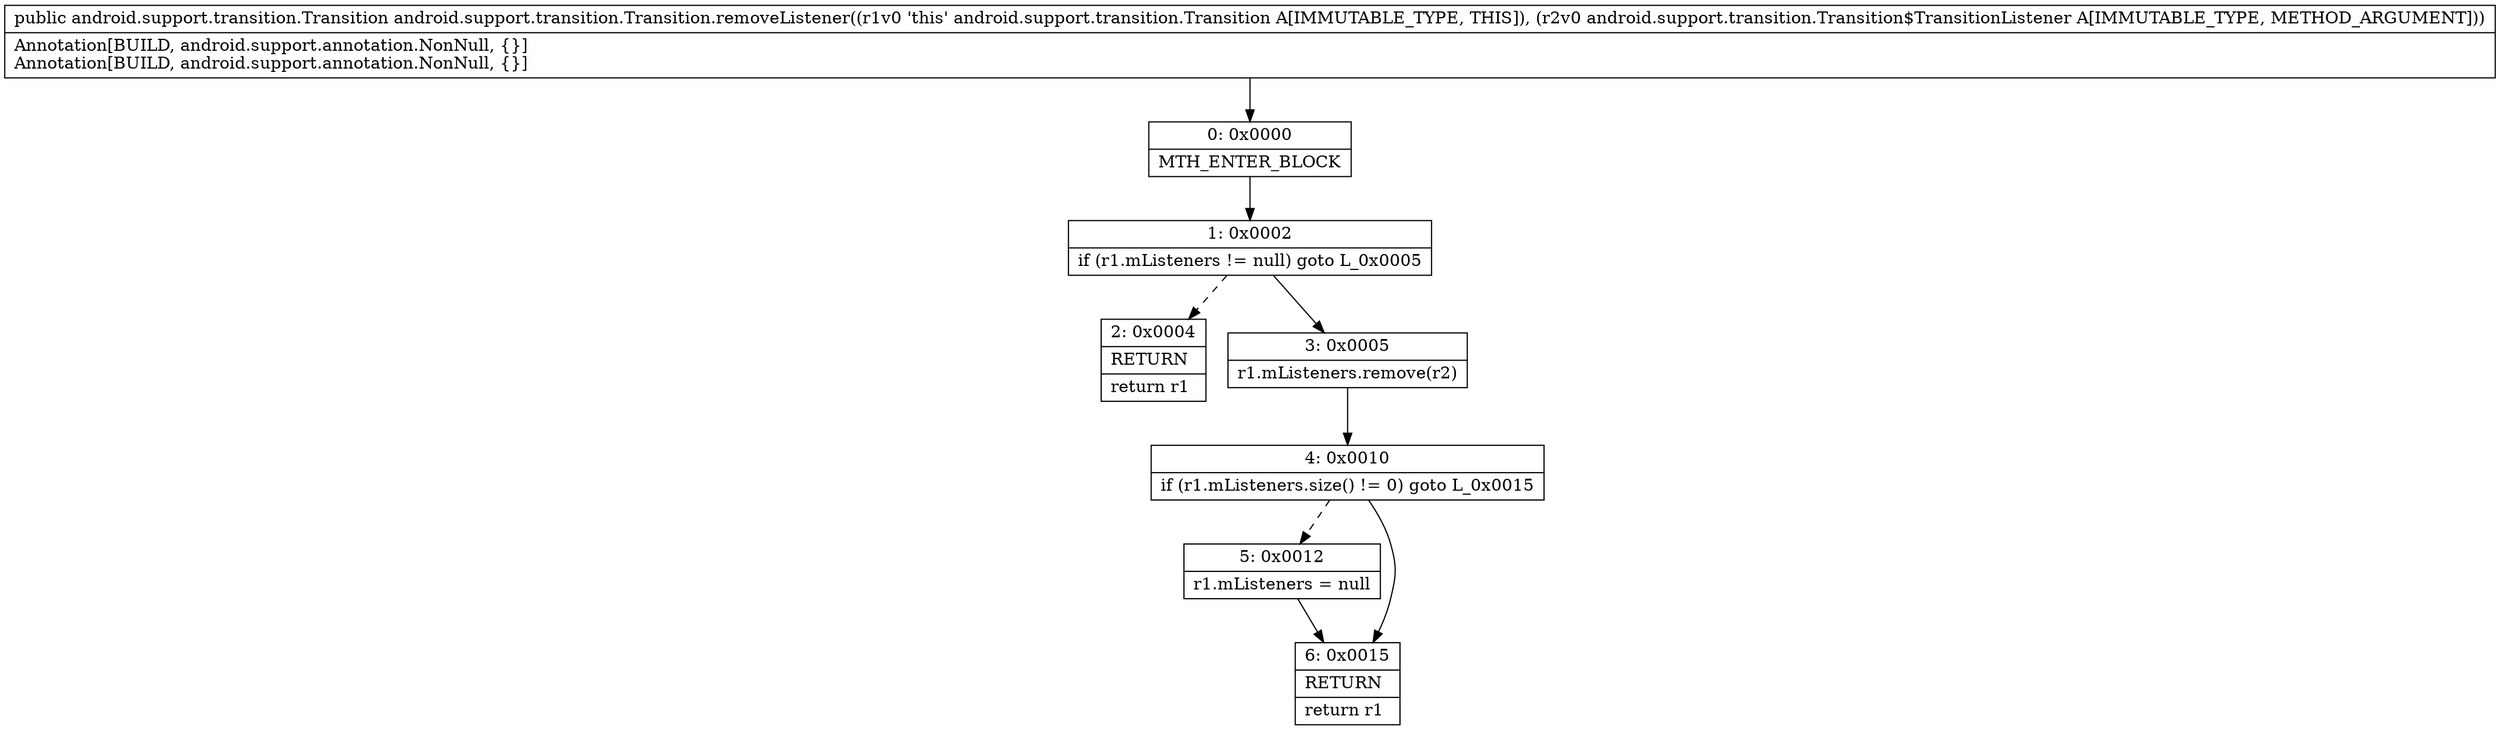 digraph "CFG forandroid.support.transition.Transition.removeListener(Landroid\/support\/transition\/Transition$TransitionListener;)Landroid\/support\/transition\/Transition;" {
Node_0 [shape=record,label="{0\:\ 0x0000|MTH_ENTER_BLOCK\l}"];
Node_1 [shape=record,label="{1\:\ 0x0002|if (r1.mListeners != null) goto L_0x0005\l}"];
Node_2 [shape=record,label="{2\:\ 0x0004|RETURN\l|return r1\l}"];
Node_3 [shape=record,label="{3\:\ 0x0005|r1.mListeners.remove(r2)\l}"];
Node_4 [shape=record,label="{4\:\ 0x0010|if (r1.mListeners.size() != 0) goto L_0x0015\l}"];
Node_5 [shape=record,label="{5\:\ 0x0012|r1.mListeners = null\l}"];
Node_6 [shape=record,label="{6\:\ 0x0015|RETURN\l|return r1\l}"];
MethodNode[shape=record,label="{public android.support.transition.Transition android.support.transition.Transition.removeListener((r1v0 'this' android.support.transition.Transition A[IMMUTABLE_TYPE, THIS]), (r2v0 android.support.transition.Transition$TransitionListener A[IMMUTABLE_TYPE, METHOD_ARGUMENT]))  | Annotation[BUILD, android.support.annotation.NonNull, \{\}]\lAnnotation[BUILD, android.support.annotation.NonNull, \{\}]\l}"];
MethodNode -> Node_0;
Node_0 -> Node_1;
Node_1 -> Node_2[style=dashed];
Node_1 -> Node_3;
Node_3 -> Node_4;
Node_4 -> Node_5[style=dashed];
Node_4 -> Node_6;
Node_5 -> Node_6;
}

